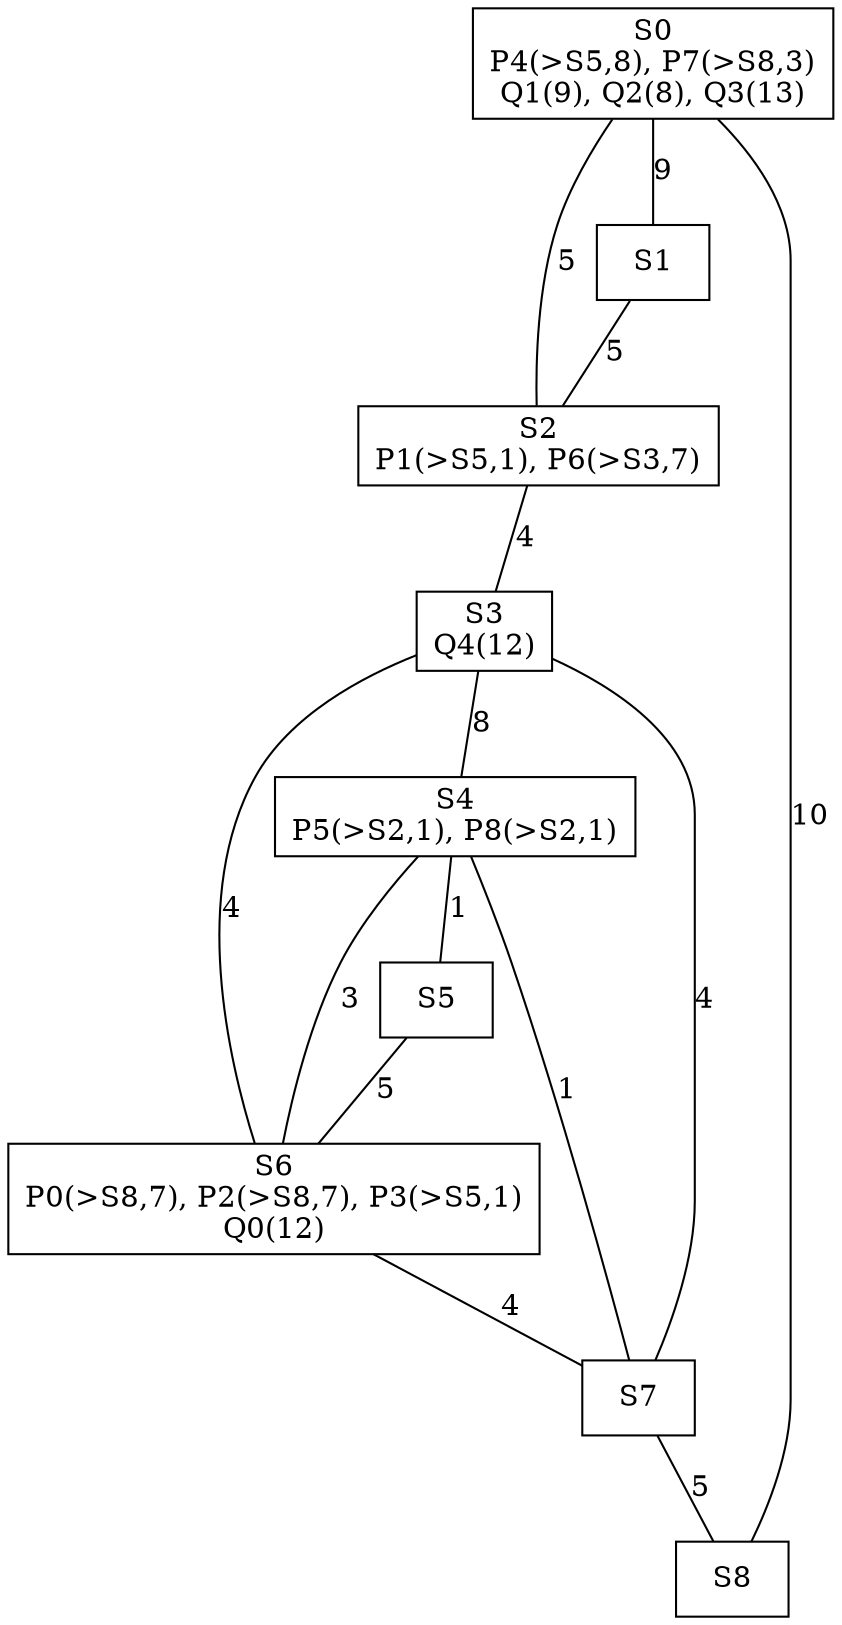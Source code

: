 graph trains_config { 
  node[shape="rect"] 
  0[label="S0
P4(>S5,8), P7(>S8,3)
Q1(9), Q2(8), Q3(13)"];
  1[label="S1"];
  2[label="S2
P1(>S5,1), P6(>S3,7)"];
  3[label="S3
Q4(12)"];
  4[label="S4
P5(>S2,1), P8(>S2,1)"];
  5[label="S5"];
  6[label="S6
P0(>S8,7), P2(>S8,7), P3(>S5,1)
Q0(12)"];
  7[label="S7"];
  8[label="S8"];
  0 -- 1 [label="9"]
  0 -- 2 [label="5"]
  8 -- 0 [label="10"]
  1 -- 2 [label="5"]
  2 -- 3 [label="4"]
  3 -- 4 [label="8"]
  3 -- 6 [label="4"]
  3 -- 7 [label="4"]
  4 -- 5 [label="1"]
  4 -- 6 [label="3"]
  4 -- 7 [label="1"]
  5 -- 6 [label="5"]
  6 -- 7 [label="4"]
  7 -- 8 [label="5"]
}

